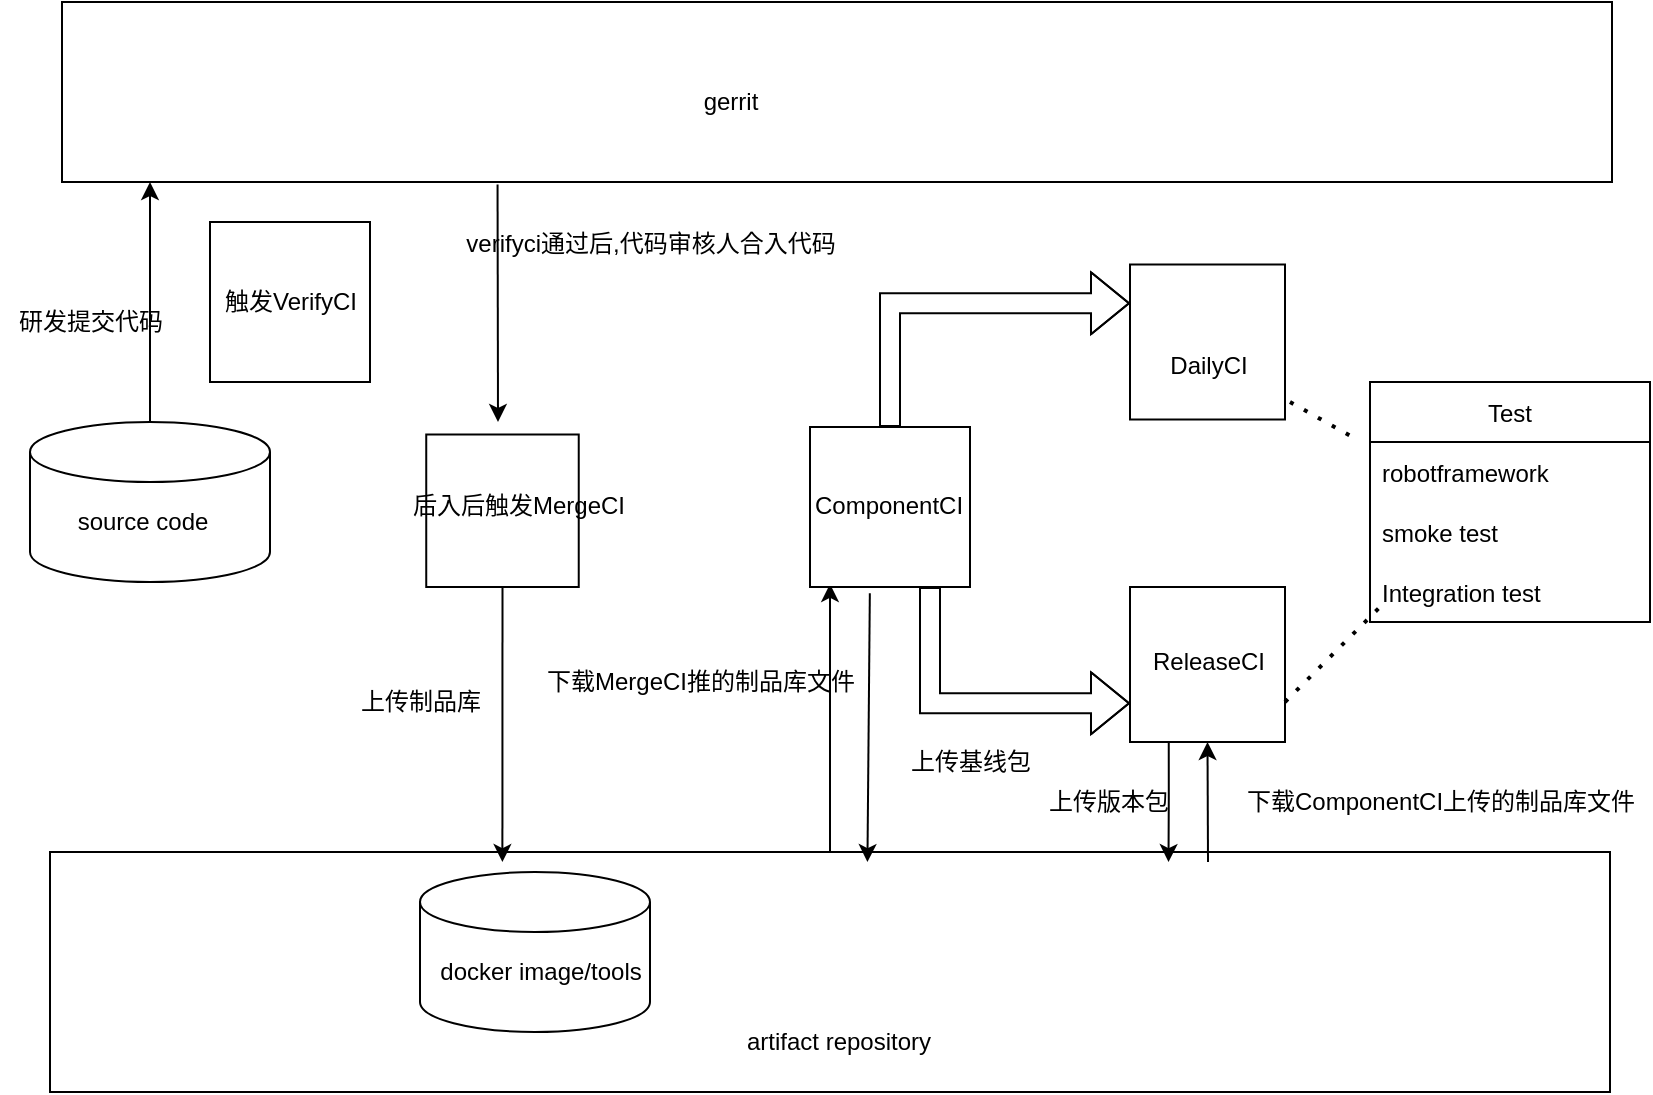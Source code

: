 <mxfile version="16.5.6" type="github">
  <diagram id="uMxS9zSxUYYA1IrVC04X" name="Page-1">
    <mxGraphModel dx="2009" dy="732" grid="1" gridSize="10" guides="1" tooltips="1" connect="1" arrows="1" fold="1" page="1" pageScale="1" pageWidth="827" pageHeight="1169" math="0" shadow="0">
      <root>
        <mxCell id="0" />
        <mxCell id="1" parent="0" />
        <mxCell id="4pE7KUQ0on6KTjlB-q4L-1" value="" style="rounded=0;whiteSpace=wrap;html=1;" parent="1" vertex="1">
          <mxGeometry x="26" y="110" width="775" height="90" as="geometry" />
        </mxCell>
        <mxCell id="4pE7KUQ0on6KTjlB-q4L-62" style="edgeStyle=orthogonalEdgeStyle;rounded=0;orthogonalLoop=1;jettySize=auto;html=1;exitX=0.5;exitY=0;exitDx=0;exitDy=0;entryX=0.125;entryY=0.981;entryDx=0;entryDy=0;entryPerimeter=0;fontFamily=Helvetica;" parent="1" source="4pE7KUQ0on6KTjlB-q4L-2" target="4pE7KUQ0on6KTjlB-q4L-8" edge="1">
          <mxGeometry relative="1" as="geometry" />
        </mxCell>
        <mxCell id="4pE7KUQ0on6KTjlB-q4L-2" value="" style="rounded=0;whiteSpace=wrap;html=1;" parent="1" vertex="1">
          <mxGeometry x="20" y="535" width="780" height="120" as="geometry" />
        </mxCell>
        <mxCell id="4pE7KUQ0on6KTjlB-q4L-3" value="" style="shape=cylinder3;whiteSpace=wrap;html=1;boundedLbl=1;backgroundOutline=1;size=15;" parent="1" vertex="1">
          <mxGeometry x="205" y="545" width="115" height="80" as="geometry" />
        </mxCell>
        <mxCell id="4pE7KUQ0on6KTjlB-q4L-4" value="" style="shape=cylinder3;whiteSpace=wrap;html=1;boundedLbl=1;backgroundOutline=1;size=15;fontFamily=Helvetica;" parent="1" vertex="1">
          <mxGeometry x="10" y="320" width="120" height="80" as="geometry" />
        </mxCell>
        <mxCell id="4pE7KUQ0on6KTjlB-q4L-18" style="edgeStyle=orthogonalEdgeStyle;rounded=0;orthogonalLoop=1;jettySize=auto;html=1;fontFamily=Helvetica;" parent="1" edge="1">
          <mxGeometry relative="1" as="geometry">
            <mxPoint x="70" y="200" as="targetPoint" />
            <mxPoint x="70" y="320" as="sourcePoint" />
          </mxGeometry>
        </mxCell>
        <mxCell id="4pE7KUQ0on6KTjlB-q4L-6" value="docker image/tools" style="text;html=1;resizable=0;autosize=1;align=center;verticalAlign=middle;points=[];fillColor=none;strokeColor=none;rounded=0;fontFamily=Helvetica;" parent="1" vertex="1">
          <mxGeometry x="205" y="585" width="120" height="20" as="geometry" />
        </mxCell>
        <mxCell id="4pE7KUQ0on6KTjlB-q4L-7" value="artifact repository" style="text;html=1;resizable=0;autosize=1;align=center;verticalAlign=middle;points=[];fillColor=none;strokeColor=none;rounded=0;fontFamily=Helvetica;" parent="1" vertex="1">
          <mxGeometry x="359" y="620" width="110" height="20" as="geometry" />
        </mxCell>
        <mxCell id="4pE7KUQ0on6KTjlB-q4L-38" style="edgeStyle=orthogonalEdgeStyle;shape=flexArrow;rounded=0;orthogonalLoop=1;jettySize=auto;html=1;exitX=0.5;exitY=0;exitDx=0;exitDy=0;entryX=0;entryY=0.25;entryDx=0;entryDy=0;fontFamily=Helvetica;" parent="1" source="4pE7KUQ0on6KTjlB-q4L-8" target="4pE7KUQ0on6KTjlB-q4L-16" edge="1">
          <mxGeometry relative="1" as="geometry" />
        </mxCell>
        <mxCell id="4pE7KUQ0on6KTjlB-q4L-39" style="edgeStyle=orthogonalEdgeStyle;shape=flexArrow;rounded=0;orthogonalLoop=1;jettySize=auto;html=1;exitX=0.75;exitY=1;exitDx=0;exitDy=0;entryX=0;entryY=0.75;entryDx=0;entryDy=0;fontFamily=Helvetica;" parent="1" source="4pE7KUQ0on6KTjlB-q4L-8" target="4pE7KUQ0on6KTjlB-q4L-14" edge="1">
          <mxGeometry relative="1" as="geometry" />
        </mxCell>
        <mxCell id="4pE7KUQ0on6KTjlB-q4L-8" value="" style="whiteSpace=wrap;html=1;aspect=fixed;fontFamily=Helvetica;" parent="1" vertex="1">
          <mxGeometry x="400" y="322.5" width="80" height="80" as="geometry" />
        </mxCell>
        <mxCell id="4pE7KUQ0on6KTjlB-q4L-9" value="ComponentCI" style="text;html=1;resizable=0;autosize=1;align=center;verticalAlign=middle;points=[];fillColor=none;strokeColor=none;rounded=0;fontFamily=Helvetica;" parent="1" vertex="1">
          <mxGeometry x="393.75" y="351.88" width="90" height="20" as="geometry" />
        </mxCell>
        <mxCell id="4pE7KUQ0on6KTjlB-q4L-10" value="" style="whiteSpace=wrap;html=1;aspect=fixed;fontFamily=Helvetica;" parent="1" vertex="1">
          <mxGeometry x="100" y="220" width="80" height="80" as="geometry" />
        </mxCell>
        <mxCell id="4pE7KUQ0on6KTjlB-q4L-11" value="触发VerifyCI" style="text;html=1;resizable=0;autosize=1;align=center;verticalAlign=middle;points=[];fillColor=none;strokeColor=none;rounded=0;fontFamily=Helvetica;" parent="1" vertex="1">
          <mxGeometry x="100" y="250" width="80" height="20" as="geometry" />
        </mxCell>
        <mxCell id="4pE7KUQ0on6KTjlB-q4L-61" style="edgeStyle=orthogonalEdgeStyle;rounded=0;orthogonalLoop=1;jettySize=auto;html=1;exitX=0.5;exitY=1;exitDx=0;exitDy=0;entryX=0.29;entryY=0.042;entryDx=0;entryDy=0;entryPerimeter=0;fontFamily=Helvetica;" parent="1" source="4pE7KUQ0on6KTjlB-q4L-12" target="4pE7KUQ0on6KTjlB-q4L-2" edge="1">
          <mxGeometry relative="1" as="geometry" />
        </mxCell>
        <mxCell id="4pE7KUQ0on6KTjlB-q4L-12" value="" style="whiteSpace=wrap;html=1;aspect=fixed;fontFamily=Helvetica;" parent="1" vertex="1">
          <mxGeometry x="208.12" y="326.25" width="76.25" height="76.25" as="geometry" />
        </mxCell>
        <mxCell id="4pE7KUQ0on6KTjlB-q4L-13" value="后入后触发MergeCI" style="text;html=1;resizable=0;autosize=1;align=center;verticalAlign=middle;points=[];fillColor=none;strokeColor=none;rounded=0;fontFamily=Helvetica;" parent="1" vertex="1">
          <mxGeometry x="194.37" y="351.88" width="120" height="20" as="geometry" />
        </mxCell>
        <mxCell id="4pE7KUQ0on6KTjlB-q4L-65" style="edgeStyle=orthogonalEdgeStyle;rounded=0;orthogonalLoop=1;jettySize=auto;html=1;exitX=0.25;exitY=1;exitDx=0;exitDy=0;entryX=0.717;entryY=0.042;entryDx=0;entryDy=0;entryPerimeter=0;fontFamily=Helvetica;" parent="1" source="4pE7KUQ0on6KTjlB-q4L-14" target="4pE7KUQ0on6KTjlB-q4L-2" edge="1">
          <mxGeometry relative="1" as="geometry" />
        </mxCell>
        <mxCell id="4pE7KUQ0on6KTjlB-q4L-14" value="" style="whiteSpace=wrap;html=1;aspect=fixed;fontFamily=Helvetica;" parent="1" vertex="1">
          <mxGeometry x="560" y="402.5" width="77.5" height="77.5" as="geometry" />
        </mxCell>
        <mxCell id="4pE7KUQ0on6KTjlB-q4L-15" value="ReleaseCI" style="text;html=1;resizable=0;autosize=1;align=center;verticalAlign=middle;points=[];fillColor=none;strokeColor=none;rounded=0;fontFamily=Helvetica;" parent="1" vertex="1">
          <mxGeometry x="563.75" y="430" width="70" height="20" as="geometry" />
        </mxCell>
        <mxCell id="4pE7KUQ0on6KTjlB-q4L-16" value="" style="whiteSpace=wrap;html=1;aspect=fixed;fontFamily=Helvetica;" parent="1" vertex="1">
          <mxGeometry x="560" y="241.25" width="77.5" height="77.5" as="geometry" />
        </mxCell>
        <mxCell id="4pE7KUQ0on6KTjlB-q4L-17" value="DailyCI" style="text;html=1;resizable=0;autosize=1;align=center;verticalAlign=middle;points=[];fillColor=none;strokeColor=none;rounded=0;fontFamily=Helvetica;" parent="1" vertex="1">
          <mxGeometry x="573.75" y="281.88" width="50" height="20" as="geometry" />
        </mxCell>
        <mxCell id="4pE7KUQ0on6KTjlB-q4L-19" value="gerrit" style="text;html=1;resizable=0;autosize=1;align=center;verticalAlign=middle;points=[];fillColor=none;strokeColor=none;rounded=0;fontFamily=Helvetica;" parent="1" vertex="1">
          <mxGeometry x="340" y="150" width="40" height="20" as="geometry" />
        </mxCell>
        <mxCell id="4pE7KUQ0on6KTjlB-q4L-20" value="研发提交代码" style="text;html=1;resizable=0;autosize=1;align=center;verticalAlign=middle;points=[];fillColor=none;strokeColor=none;rounded=0;fontFamily=Helvetica;" parent="1" vertex="1">
          <mxGeometry x="-5" y="260" width="90" height="20" as="geometry" />
        </mxCell>
        <mxCell id="4pE7KUQ0on6KTjlB-q4L-23" value="verifyci通过后,代码审核人合入代码" style="text;html=1;resizable=0;autosize=1;align=center;verticalAlign=middle;points=[];fillColor=none;strokeColor=none;rounded=0;fontFamily=Helvetica;" parent="1" vertex="1">
          <mxGeometry x="220" y="221.25" width="200" height="20" as="geometry" />
        </mxCell>
        <mxCell id="4pE7KUQ0on6KTjlB-q4L-24" value="上传制品库" style="text;html=1;resizable=0;autosize=1;align=center;verticalAlign=middle;points=[];fillColor=none;strokeColor=none;rounded=0;fontFamily=Helvetica;" parent="1" vertex="1">
          <mxGeometry x="165" y="450" width="80" height="20" as="geometry" />
        </mxCell>
        <mxCell id="4pE7KUQ0on6KTjlB-q4L-34" value="上传基线包" style="text;html=1;resizable=0;autosize=1;align=center;verticalAlign=middle;points=[];fillColor=none;strokeColor=none;rounded=0;fontFamily=Helvetica;" parent="1" vertex="1">
          <mxGeometry x="440" y="480" width="80" height="20" as="geometry" />
        </mxCell>
        <mxCell id="4pE7KUQ0on6KTjlB-q4L-35" value="" style="endArrow=classic;html=1;rounded=0;fontFamily=Helvetica;exitX=0.281;exitY=1.014;exitDx=0;exitDy=0;exitPerimeter=0;" parent="1" source="4pE7KUQ0on6KTjlB-q4L-1" edge="1">
          <mxGeometry width="50" height="50" relative="1" as="geometry">
            <mxPoint x="210" y="285" as="sourcePoint" />
            <mxPoint x="244" y="320" as="targetPoint" />
          </mxGeometry>
        </mxCell>
        <mxCell id="4pE7KUQ0on6KTjlB-q4L-36" value="" style="endArrow=classic;html=1;rounded=0;fontFamily=Helvetica;exitX=0.374;exitY=1.039;exitDx=0;exitDy=0;exitPerimeter=0;entryX=0.524;entryY=0.042;entryDx=0;entryDy=0;entryPerimeter=0;" parent="1" source="4pE7KUQ0on6KTjlB-q4L-8" target="4pE7KUQ0on6KTjlB-q4L-2" edge="1">
          <mxGeometry width="50" height="50" relative="1" as="geometry">
            <mxPoint x="433.75" y="460" as="sourcePoint" />
            <mxPoint x="429" y="520" as="targetPoint" />
          </mxGeometry>
        </mxCell>
        <mxCell id="4pE7KUQ0on6KTjlB-q4L-51" value="Test" style="swimlane;fontStyle=0;childLayout=stackLayout;horizontal=1;startSize=30;horizontalStack=0;resizeParent=1;resizeParentMax=0;resizeLast=0;collapsible=1;marginBottom=0;fontFamily=Helvetica;" parent="1" vertex="1">
          <mxGeometry x="680" y="300" width="140" height="120" as="geometry" />
        </mxCell>
        <mxCell id="4pE7KUQ0on6KTjlB-q4L-52" value="robotframework" style="text;strokeColor=none;fillColor=none;align=left;verticalAlign=middle;spacingLeft=4;spacingRight=4;overflow=hidden;points=[[0,0.5],[1,0.5]];portConstraint=eastwest;rotatable=0;fontFamily=Helvetica;" parent="4pE7KUQ0on6KTjlB-q4L-51" vertex="1">
          <mxGeometry y="30" width="140" height="30" as="geometry" />
        </mxCell>
        <mxCell id="4pE7KUQ0on6KTjlB-q4L-53" value="smoke test" style="text;strokeColor=none;fillColor=none;align=left;verticalAlign=middle;spacingLeft=4;spacingRight=4;overflow=hidden;points=[[0,0.5],[1,0.5]];portConstraint=eastwest;rotatable=0;fontFamily=Helvetica;" parent="4pE7KUQ0on6KTjlB-q4L-51" vertex="1">
          <mxGeometry y="60" width="140" height="30" as="geometry" />
        </mxCell>
        <mxCell id="4pE7KUQ0on6KTjlB-q4L-54" value="Integration test" style="text;strokeColor=none;fillColor=none;align=left;verticalAlign=middle;spacingLeft=4;spacingRight=4;overflow=hidden;points=[[0,0.5],[1,0.5]];portConstraint=eastwest;rotatable=0;fontFamily=Helvetica;" parent="4pE7KUQ0on6KTjlB-q4L-51" vertex="1">
          <mxGeometry y="90" width="140" height="30" as="geometry" />
        </mxCell>
        <mxCell id="4pE7KUQ0on6KTjlB-q4L-63" value="下载MergeCI推的制品库文件" style="text;html=1;resizable=0;autosize=1;align=center;verticalAlign=middle;points=[];fillColor=none;strokeColor=none;rounded=0;fontFamily=Helvetica;" parent="1" vertex="1">
          <mxGeometry x="260" y="440" width="170" height="20" as="geometry" />
        </mxCell>
        <mxCell id="4pE7KUQ0on6KTjlB-q4L-67" value="上传版本包" style="text;html=1;resizable=0;autosize=1;align=center;verticalAlign=middle;points=[];fillColor=none;strokeColor=none;rounded=0;fontFamily=Helvetica;" parent="1" vertex="1">
          <mxGeometry x="508.75" y="500" width="80" height="20" as="geometry" />
        </mxCell>
        <mxCell id="4pE7KUQ0on6KTjlB-q4L-68" value="下载ComponentCI上传的制品库文件" style="text;html=1;resizable=0;autosize=1;align=center;verticalAlign=middle;points=[];fillColor=none;strokeColor=none;rounded=0;fontFamily=Helvetica;" parent="1" vertex="1">
          <mxGeometry x="610" y="500" width="210" height="20" as="geometry" />
        </mxCell>
        <mxCell id="T3O_rZqb_Dg1Fm7BCMoZ-2" value="" style="endArrow=classic;html=1;rounded=0;fontFamily=Helvetica;entryX=0.5;entryY=1;entryDx=0;entryDy=0;" parent="1" target="4pE7KUQ0on6KTjlB-q4L-14" edge="1">
          <mxGeometry width="50" height="50" relative="1" as="geometry">
            <mxPoint x="599" y="540" as="sourcePoint" />
            <mxPoint x="630" y="450" as="targetPoint" />
          </mxGeometry>
        </mxCell>
        <mxCell id="NfjGENgbEyNdoLgtCN-d-1" value="source code" style="text;html=1;resizable=0;autosize=1;align=center;verticalAlign=middle;points=[];fillColor=none;strokeColor=none;rounded=0;" parent="1" vertex="1">
          <mxGeometry x="26" y="360" width="80" height="20" as="geometry" />
        </mxCell>
        <mxCell id="qtHu6TefyXyLp5cSdB1r-7" value="" style="endArrow=none;dashed=1;html=1;dashPattern=1 3;strokeWidth=2;rounded=0;" edge="1" parent="1">
          <mxGeometry width="50" height="50" relative="1" as="geometry">
            <mxPoint x="637.5" y="460" as="sourcePoint" />
            <mxPoint x="687.5" y="410" as="targetPoint" />
          </mxGeometry>
        </mxCell>
        <mxCell id="qtHu6TefyXyLp5cSdB1r-10" value="" style="endArrow=none;dashed=1;html=1;dashPattern=1 3;strokeWidth=2;rounded=0;entryX=-0.043;entryY=0.242;entryDx=0;entryDy=0;entryPerimeter=0;" edge="1" parent="1" target="4pE7KUQ0on6KTjlB-q4L-51">
          <mxGeometry width="50" height="50" relative="1" as="geometry">
            <mxPoint x="640" y="310" as="sourcePoint" />
            <mxPoint x="690" y="260" as="targetPoint" />
          </mxGeometry>
        </mxCell>
      </root>
    </mxGraphModel>
  </diagram>
</mxfile>
